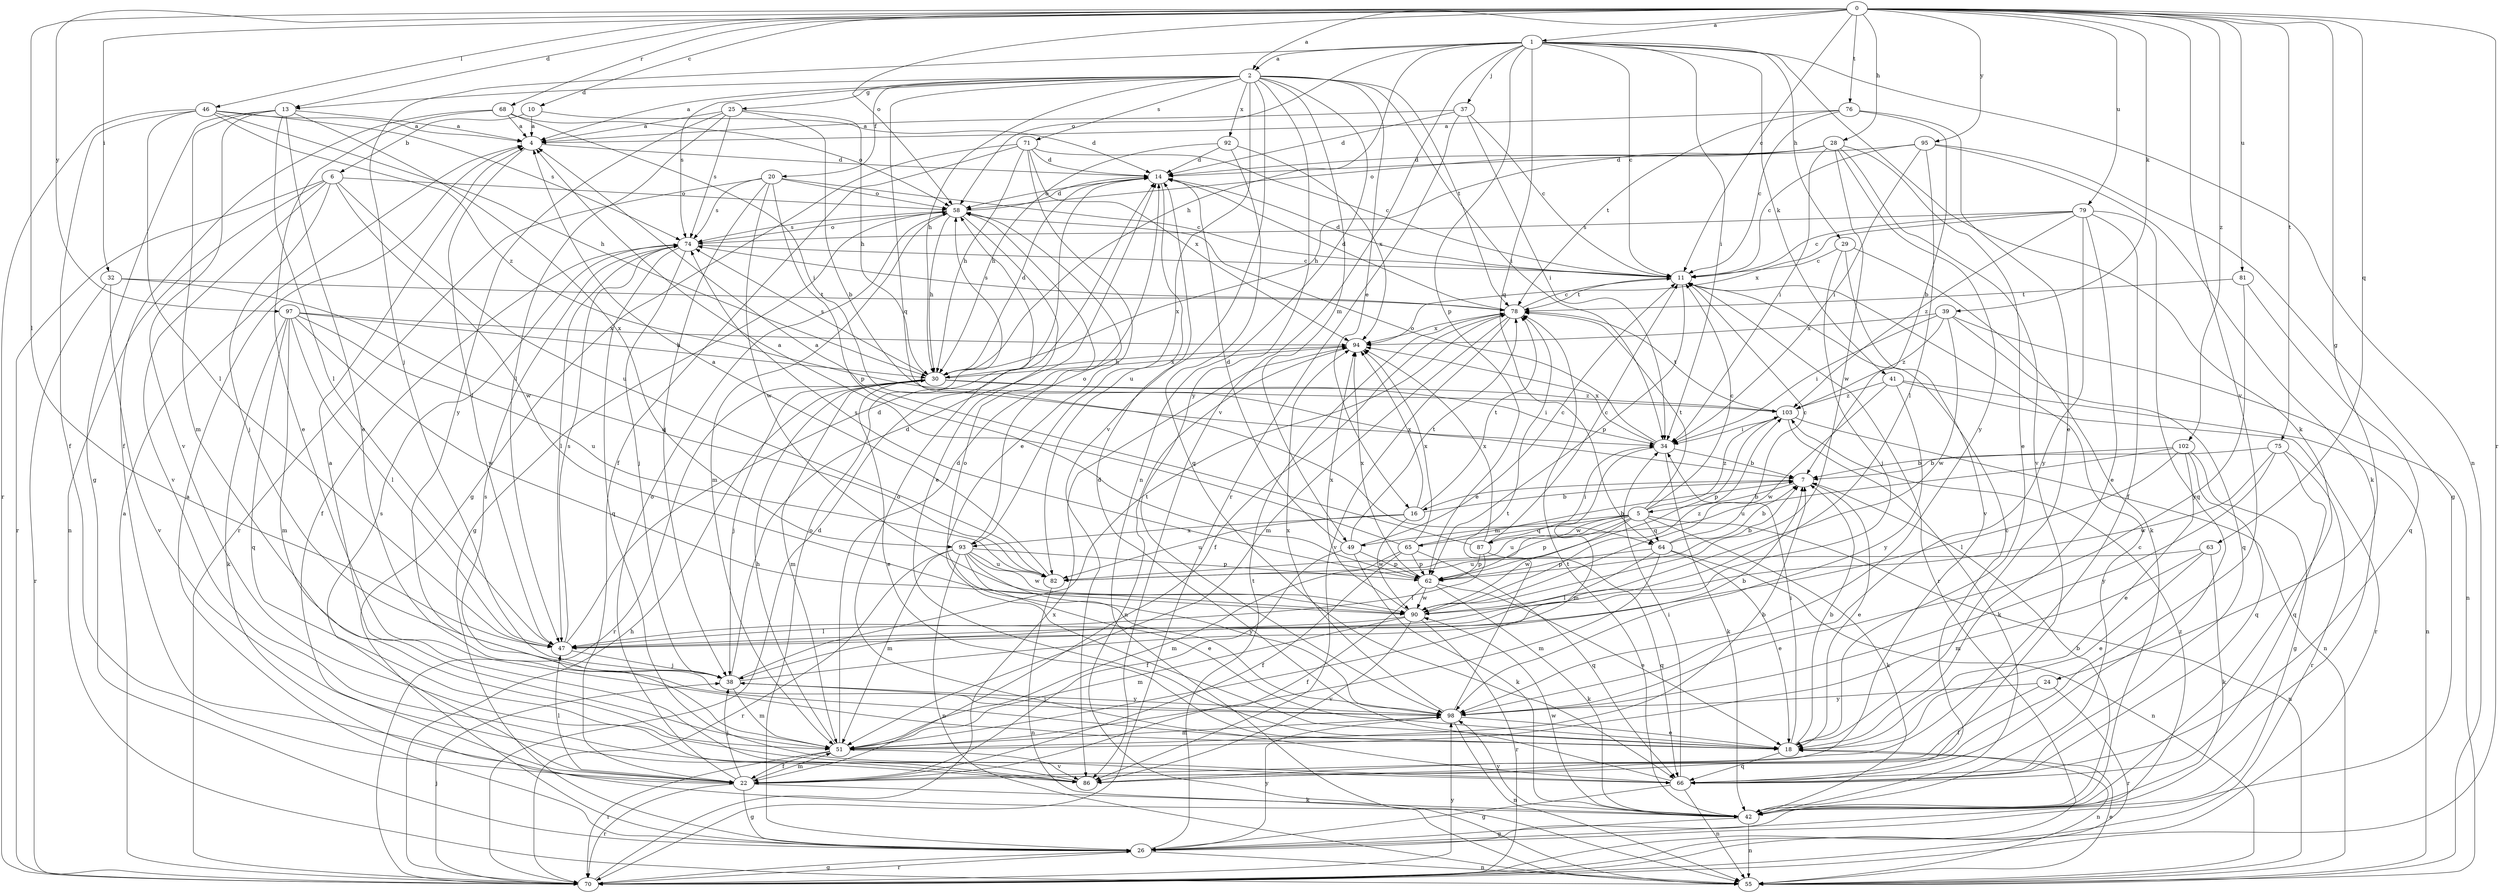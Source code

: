 strict digraph  {
0;
1;
2;
4;
5;
6;
7;
10;
11;
13;
14;
16;
18;
20;
22;
24;
25;
26;
28;
29;
30;
32;
34;
37;
38;
39;
41;
42;
46;
47;
49;
51;
55;
58;
62;
63;
64;
65;
66;
68;
70;
71;
74;
75;
76;
78;
79;
81;
82;
86;
87;
90;
92;
93;
94;
95;
97;
98;
102;
103;
0 -> 1  [label=a];
0 -> 2  [label=a];
0 -> 10  [label=c];
0 -> 11  [label=c];
0 -> 13  [label=d];
0 -> 24  [label=g];
0 -> 28  [label=h];
0 -> 32  [label=i];
0 -> 39  [label=k];
0 -> 46  [label=l];
0 -> 47  [label=l];
0 -> 58  [label=o];
0 -> 63  [label=q];
0 -> 68  [label=r];
0 -> 70  [label=r];
0 -> 75  [label=t];
0 -> 76  [label=t];
0 -> 79  [label=u];
0 -> 81  [label=u];
0 -> 86  [label=v];
0 -> 95  [label=y];
0 -> 97  [label=y];
0 -> 102  [label=z];
1 -> 2  [label=a];
1 -> 11  [label=c];
1 -> 29  [label=h];
1 -> 30  [label=h];
1 -> 34  [label=i];
1 -> 37  [label=j];
1 -> 38  [label=j];
1 -> 41  [label=k];
1 -> 42  [label=k];
1 -> 55  [label=n];
1 -> 58  [label=o];
1 -> 62  [label=p];
1 -> 64  [label=q];
1 -> 86  [label=v];
2 -> 4  [label=a];
2 -> 13  [label=d];
2 -> 16  [label=e];
2 -> 20  [label=f];
2 -> 25  [label=g];
2 -> 30  [label=h];
2 -> 34  [label=i];
2 -> 49  [label=m];
2 -> 55  [label=n];
2 -> 64  [label=q];
2 -> 71  [label=s];
2 -> 74  [label=s];
2 -> 78  [label=t];
2 -> 86  [label=v];
2 -> 92  [label=x];
2 -> 93  [label=x];
2 -> 98  [label=y];
4 -> 14  [label=d];
4 -> 47  [label=l];
5 -> 11  [label=c];
5 -> 42  [label=k];
5 -> 49  [label=m];
5 -> 55  [label=n];
5 -> 62  [label=p];
5 -> 64  [label=q];
5 -> 65  [label=q];
5 -> 78  [label=t];
5 -> 82  [label=u];
5 -> 87  [label=w];
5 -> 90  [label=w];
5 -> 103  [label=z];
6 -> 38  [label=j];
6 -> 55  [label=n];
6 -> 58  [label=o];
6 -> 70  [label=r];
6 -> 82  [label=u];
6 -> 86  [label=v];
6 -> 90  [label=w];
7 -> 5  [label=b];
7 -> 16  [label=e];
7 -> 18  [label=e];
10 -> 4  [label=a];
10 -> 6  [label=b];
10 -> 14  [label=d];
11 -> 14  [label=d];
11 -> 62  [label=p];
11 -> 70  [label=r];
11 -> 78  [label=t];
13 -> 4  [label=a];
13 -> 18  [label=e];
13 -> 26  [label=g];
13 -> 47  [label=l];
13 -> 51  [label=m];
13 -> 86  [label=v];
13 -> 93  [label=x];
14 -> 58  [label=o];
14 -> 82  [label=u];
16 -> 7  [label=b];
16 -> 78  [label=t];
16 -> 82  [label=u];
16 -> 90  [label=w];
16 -> 93  [label=x];
16 -> 94  [label=x];
18 -> 7  [label=b];
18 -> 34  [label=i];
18 -> 55  [label=n];
18 -> 66  [label=q];
20 -> 11  [label=c];
20 -> 38  [label=j];
20 -> 58  [label=o];
20 -> 62  [label=p];
20 -> 70  [label=r];
20 -> 74  [label=s];
20 -> 90  [label=w];
22 -> 26  [label=g];
22 -> 38  [label=j];
22 -> 42  [label=k];
22 -> 47  [label=l];
22 -> 51  [label=m];
22 -> 58  [label=o];
22 -> 70  [label=r];
22 -> 74  [label=s];
24 -> 22  [label=f];
24 -> 70  [label=r];
24 -> 98  [label=y];
25 -> 4  [label=a];
25 -> 7  [label=b];
25 -> 30  [label=h];
25 -> 47  [label=l];
25 -> 74  [label=s];
25 -> 98  [label=y];
26 -> 4  [label=a];
26 -> 55  [label=n];
26 -> 58  [label=o];
26 -> 70  [label=r];
26 -> 78  [label=t];
26 -> 98  [label=y];
26 -> 103  [label=z];
28 -> 14  [label=d];
28 -> 18  [label=e];
28 -> 30  [label=h];
28 -> 34  [label=i];
28 -> 58  [label=o];
28 -> 86  [label=v];
28 -> 90  [label=w];
28 -> 98  [label=y];
29 -> 11  [label=c];
29 -> 38  [label=j];
29 -> 42  [label=k];
29 -> 86  [label=v];
30 -> 14  [label=d];
30 -> 18  [label=e];
30 -> 34  [label=i];
30 -> 38  [label=j];
30 -> 51  [label=m];
30 -> 70  [label=r];
30 -> 74  [label=s];
30 -> 94  [label=x];
30 -> 103  [label=z];
32 -> 70  [label=r];
32 -> 78  [label=t];
32 -> 82  [label=u];
32 -> 86  [label=v];
34 -> 7  [label=b];
34 -> 42  [label=k];
34 -> 51  [label=m];
34 -> 58  [label=o];
34 -> 94  [label=x];
37 -> 4  [label=a];
37 -> 11  [label=c];
37 -> 14  [label=d];
37 -> 34  [label=i];
37 -> 70  [label=r];
38 -> 7  [label=b];
38 -> 14  [label=d];
38 -> 51  [label=m];
38 -> 78  [label=t];
38 -> 98  [label=y];
39 -> 34  [label=i];
39 -> 55  [label=n];
39 -> 66  [label=q];
39 -> 90  [label=w];
39 -> 94  [label=x];
39 -> 103  [label=z];
41 -> 55  [label=n];
41 -> 70  [label=r];
41 -> 90  [label=w];
41 -> 98  [label=y];
41 -> 103  [label=z];
42 -> 7  [label=b];
42 -> 11  [label=c];
42 -> 26  [label=g];
42 -> 55  [label=n];
42 -> 78  [label=t];
42 -> 90  [label=w];
42 -> 98  [label=y];
46 -> 4  [label=a];
46 -> 22  [label=f];
46 -> 30  [label=h];
46 -> 47  [label=l];
46 -> 70  [label=r];
46 -> 74  [label=s];
46 -> 103  [label=z];
47 -> 14  [label=d];
47 -> 38  [label=j];
47 -> 74  [label=s];
49 -> 11  [label=c];
49 -> 14  [label=d];
49 -> 22  [label=f];
49 -> 42  [label=k];
49 -> 62  [label=p];
49 -> 78  [label=t];
51 -> 7  [label=b];
51 -> 14  [label=d];
51 -> 22  [label=f];
51 -> 30  [label=h];
51 -> 70  [label=r];
51 -> 74  [label=s];
51 -> 86  [label=v];
55 -> 18  [label=e];
58 -> 14  [label=d];
58 -> 18  [label=e];
58 -> 26  [label=g];
58 -> 30  [label=h];
58 -> 51  [label=m];
58 -> 74  [label=s];
62 -> 7  [label=b];
62 -> 18  [label=e];
62 -> 22  [label=f];
62 -> 42  [label=k];
62 -> 74  [label=s];
62 -> 90  [label=w];
62 -> 94  [label=x];
63 -> 18  [label=e];
63 -> 42  [label=k];
63 -> 51  [label=m];
63 -> 82  [label=u];
64 -> 7  [label=b];
64 -> 11  [label=c];
64 -> 18  [label=e];
64 -> 47  [label=l];
64 -> 51  [label=m];
64 -> 55  [label=n];
64 -> 62  [label=p];
65 -> 4  [label=a];
65 -> 7  [label=b];
65 -> 22  [label=f];
65 -> 51  [label=m];
65 -> 62  [label=p];
65 -> 66  [label=q];
65 -> 94  [label=x];
66 -> 11  [label=c];
66 -> 14  [label=d];
66 -> 26  [label=g];
66 -> 34  [label=i];
66 -> 55  [label=n];
66 -> 58  [label=o];
68 -> 4  [label=a];
68 -> 18  [label=e];
68 -> 22  [label=f];
68 -> 34  [label=i];
68 -> 58  [label=o];
70 -> 4  [label=a];
70 -> 14  [label=d];
70 -> 26  [label=g];
70 -> 30  [label=h];
70 -> 38  [label=j];
70 -> 94  [label=x];
70 -> 98  [label=y];
71 -> 11  [label=c];
71 -> 14  [label=d];
71 -> 18  [label=e];
71 -> 22  [label=f];
71 -> 26  [label=g];
71 -> 30  [label=h];
71 -> 94  [label=x];
74 -> 11  [label=c];
74 -> 22  [label=f];
74 -> 38  [label=j];
74 -> 47  [label=l];
74 -> 58  [label=o];
74 -> 66  [label=q];
75 -> 7  [label=b];
75 -> 66  [label=q];
75 -> 70  [label=r];
75 -> 90  [label=w];
75 -> 98  [label=y];
76 -> 4  [label=a];
76 -> 7  [label=b];
76 -> 11  [label=c];
76 -> 18  [label=e];
76 -> 78  [label=t];
78 -> 11  [label=c];
78 -> 14  [label=d];
78 -> 22  [label=f];
78 -> 51  [label=m];
78 -> 74  [label=s];
78 -> 86  [label=v];
78 -> 94  [label=x];
79 -> 11  [label=c];
79 -> 18  [label=e];
79 -> 22  [label=f];
79 -> 66  [label=q];
79 -> 74  [label=s];
79 -> 94  [label=x];
79 -> 98  [label=y];
79 -> 103  [label=z];
81 -> 66  [label=q];
81 -> 78  [label=t];
81 -> 98  [label=y];
82 -> 4  [label=a];
82 -> 55  [label=n];
86 -> 4  [label=a];
87 -> 4  [label=a];
87 -> 11  [label=c];
87 -> 34  [label=i];
87 -> 47  [label=l];
87 -> 62  [label=p];
87 -> 66  [label=q];
87 -> 94  [label=x];
90 -> 47  [label=l];
90 -> 51  [label=m];
90 -> 70  [label=r];
90 -> 86  [label=v];
90 -> 94  [label=x];
90 -> 103  [label=z];
92 -> 14  [label=d];
92 -> 30  [label=h];
92 -> 66  [label=q];
92 -> 94  [label=x];
93 -> 18  [label=e];
93 -> 51  [label=m];
93 -> 55  [label=n];
93 -> 58  [label=o];
93 -> 62  [label=p];
93 -> 70  [label=r];
93 -> 82  [label=u];
93 -> 90  [label=w];
93 -> 98  [label=y];
94 -> 30  [label=h];
94 -> 55  [label=n];
95 -> 11  [label=c];
95 -> 14  [label=d];
95 -> 26  [label=g];
95 -> 34  [label=i];
95 -> 42  [label=k];
95 -> 47  [label=l];
97 -> 30  [label=h];
97 -> 42  [label=k];
97 -> 47  [label=l];
97 -> 51  [label=m];
97 -> 66  [label=q];
97 -> 82  [label=u];
97 -> 90  [label=w];
97 -> 94  [label=x];
98 -> 18  [label=e];
98 -> 38  [label=j];
98 -> 51  [label=m];
98 -> 55  [label=n];
98 -> 58  [label=o];
98 -> 78  [label=t];
98 -> 94  [label=x];
102 -> 7  [label=b];
102 -> 18  [label=e];
102 -> 26  [label=g];
102 -> 47  [label=l];
102 -> 66  [label=q];
102 -> 82  [label=u];
103 -> 34  [label=i];
103 -> 42  [label=k];
103 -> 55  [label=n];
103 -> 62  [label=p];
103 -> 78  [label=t];
}
